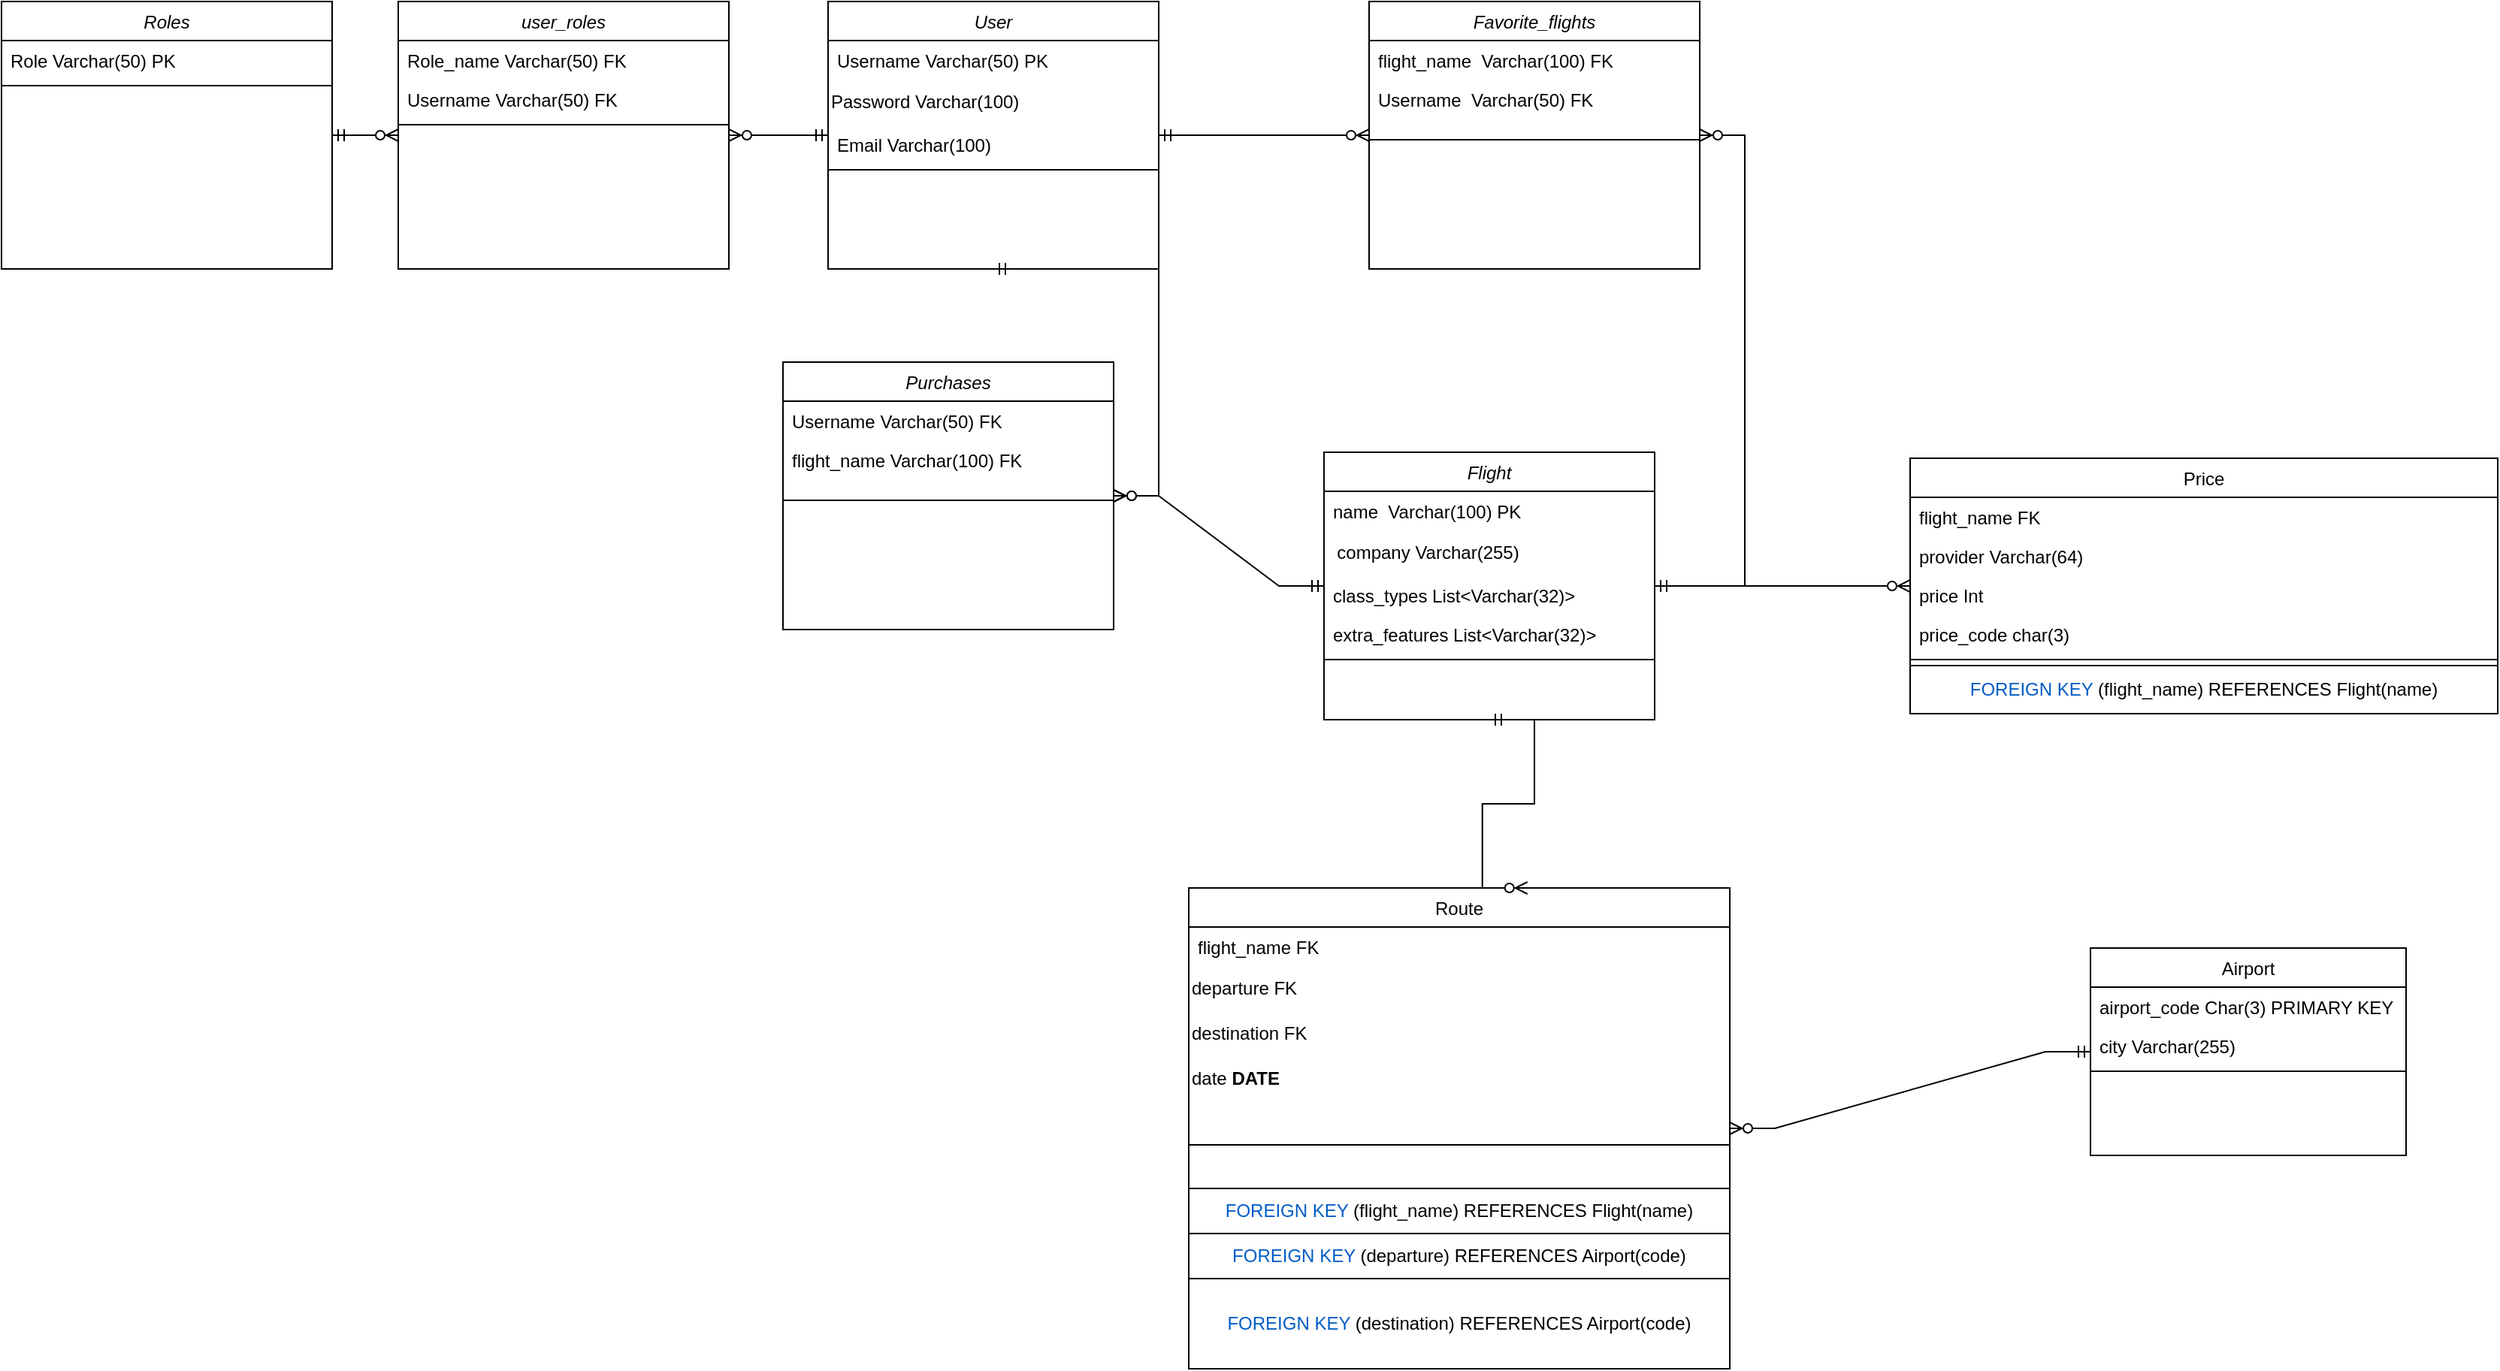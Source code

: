 <mxfile version="26.0.15">
  <diagram id="C5RBs43oDa-KdzZeNtuy" name="Page-1">
    <mxGraphModel dx="2074" dy="2275" grid="1" gridSize="10" guides="1" tooltips="1" connect="1" arrows="1" fold="1" page="1" pageScale="1" pageWidth="827" pageHeight="1169" math="0" shadow="0">
      <root>
        <mxCell id="WIyWlLk6GJQsqaUBKTNV-0" />
        <mxCell id="WIyWlLk6GJQsqaUBKTNV-1" parent="WIyWlLk6GJQsqaUBKTNV-0" />
        <mxCell id="zkfFHV4jXpPFQw0GAbJ--0" value="Flight" style="swimlane;fontStyle=2;align=center;verticalAlign=top;childLayout=stackLayout;horizontal=1;startSize=26;horizontalStack=0;resizeParent=1;resizeLast=0;collapsible=1;marginBottom=0;rounded=0;shadow=0;strokeWidth=1;" parent="WIyWlLk6GJQsqaUBKTNV-1" vertex="1">
          <mxGeometry x="1110" y="-100" width="220" height="178" as="geometry">
            <mxRectangle x="230" y="140" width="160" height="26" as="alternateBounds" />
          </mxGeometry>
        </mxCell>
        <mxCell id="zkfFHV4jXpPFQw0GAbJ--1" value="name  Varchar(100) PK" style="text;align=left;verticalAlign=top;spacingLeft=4;spacingRight=4;overflow=hidden;rotatable=0;points=[[0,0.5],[1,0.5]];portConstraint=eastwest;" parent="zkfFHV4jXpPFQw0GAbJ--0" vertex="1">
          <mxGeometry y="26" width="220" height="26" as="geometry" />
        </mxCell>
        <mxCell id="k1t60AvDYZuq9VgIOmOk-8" value="&amp;nbsp; company Varchar(255)" style="text;html=1;align=left;verticalAlign=middle;resizable=0;points=[];autosize=1;strokeColor=none;fillColor=none;" parent="zkfFHV4jXpPFQw0GAbJ--0" vertex="1">
          <mxGeometry y="52" width="220" height="30" as="geometry" />
        </mxCell>
        <mxCell id="zkfFHV4jXpPFQw0GAbJ--2" value="class_types List&lt;Varchar(32)&gt;" style="text;align=left;verticalAlign=top;spacingLeft=4;spacingRight=4;overflow=hidden;rotatable=0;points=[[0,0.5],[1,0.5]];portConstraint=eastwest;rounded=0;shadow=0;html=0;" parent="zkfFHV4jXpPFQw0GAbJ--0" vertex="1">
          <mxGeometry y="82" width="220" height="26" as="geometry" />
        </mxCell>
        <mxCell id="zkfFHV4jXpPFQw0GAbJ--3" value="extra_features List&lt;Varchar(32)&gt;" style="text;align=left;verticalAlign=top;spacingLeft=4;spacingRight=4;overflow=hidden;rotatable=0;points=[[0,0.5],[1,0.5]];portConstraint=eastwest;rounded=0;shadow=0;html=0;" parent="zkfFHV4jXpPFQw0GAbJ--0" vertex="1">
          <mxGeometry y="108" width="220" height="26" as="geometry" />
        </mxCell>
        <mxCell id="zkfFHV4jXpPFQw0GAbJ--4" value="" style="line;html=1;strokeWidth=1;align=left;verticalAlign=middle;spacingTop=-1;spacingLeft=3;spacingRight=3;rotatable=0;labelPosition=right;points=[];portConstraint=eastwest;" parent="zkfFHV4jXpPFQw0GAbJ--0" vertex="1">
          <mxGeometry y="134" width="220" height="8" as="geometry" />
        </mxCell>
        <mxCell id="zkfFHV4jXpPFQw0GAbJ--6" value="Airport" style="swimlane;fontStyle=0;align=center;verticalAlign=top;childLayout=stackLayout;horizontal=1;startSize=26;horizontalStack=0;resizeParent=1;resizeLast=0;collapsible=1;marginBottom=0;rounded=0;shadow=0;strokeWidth=1;" parent="WIyWlLk6GJQsqaUBKTNV-1" vertex="1">
          <mxGeometry x="1620" y="230" width="210" height="138" as="geometry">
            <mxRectangle x="130" y="380" width="160" height="26" as="alternateBounds" />
          </mxGeometry>
        </mxCell>
        <mxCell id="zkfFHV4jXpPFQw0GAbJ--7" value="airport_code Char(3) PRIMARY KEY" style="text;align=left;verticalAlign=top;spacingLeft=4;spacingRight=4;overflow=hidden;rotatable=0;points=[[0,0.5],[1,0.5]];portConstraint=eastwest;" parent="zkfFHV4jXpPFQw0GAbJ--6" vertex="1">
          <mxGeometry y="26" width="210" height="26" as="geometry" />
        </mxCell>
        <mxCell id="zkfFHV4jXpPFQw0GAbJ--8" value="city Varchar(255)" style="text;align=left;verticalAlign=top;spacingLeft=4;spacingRight=4;overflow=hidden;rotatable=0;points=[[0,0.5],[1,0.5]];portConstraint=eastwest;rounded=0;shadow=0;html=0;" parent="zkfFHV4jXpPFQw0GAbJ--6" vertex="1">
          <mxGeometry y="52" width="210" height="26" as="geometry" />
        </mxCell>
        <mxCell id="zkfFHV4jXpPFQw0GAbJ--9" value="" style="line;html=1;strokeWidth=1;align=left;verticalAlign=middle;spacingTop=-1;spacingLeft=3;spacingRight=3;rotatable=0;labelPosition=right;points=[];portConstraint=eastwest;" parent="zkfFHV4jXpPFQw0GAbJ--6" vertex="1">
          <mxGeometry y="78" width="210" height="8" as="geometry" />
        </mxCell>
        <mxCell id="zkfFHV4jXpPFQw0GAbJ--13" value="Route" style="swimlane;fontStyle=0;align=center;verticalAlign=top;childLayout=stackLayout;horizontal=1;startSize=26;horizontalStack=0;resizeParent=1;resizeLast=0;collapsible=1;marginBottom=0;rounded=0;shadow=0;strokeWidth=1;" parent="WIyWlLk6GJQsqaUBKTNV-1" vertex="1">
          <mxGeometry x="1020" y="190" width="360" height="320" as="geometry">
            <mxRectangle x="340" y="380" width="170" height="26" as="alternateBounds" />
          </mxGeometry>
        </mxCell>
        <mxCell id="zkfFHV4jXpPFQw0GAbJ--14" value="flight_name FK" style="text;align=left;verticalAlign=top;spacingLeft=4;spacingRight=4;overflow=hidden;rotatable=0;points=[[0,0.5],[1,0.5]];portConstraint=eastwest;" parent="zkfFHV4jXpPFQw0GAbJ--13" vertex="1">
          <mxGeometry y="26" width="360" height="26" as="geometry" />
        </mxCell>
        <mxCell id="k1t60AvDYZuq9VgIOmOk-4" value="departure FK" style="text;html=1;align=left;verticalAlign=middle;resizable=0;points=[];autosize=1;strokeColor=none;fillColor=none;" parent="zkfFHV4jXpPFQw0GAbJ--13" vertex="1">
          <mxGeometry y="52" width="360" height="30" as="geometry" />
        </mxCell>
        <mxCell id="k1t60AvDYZuq9VgIOmOk-5" value="destination FK" style="text;html=1;align=left;verticalAlign=middle;resizable=0;points=[];autosize=1;strokeColor=none;fillColor=none;" parent="zkfFHV4jXpPFQw0GAbJ--13" vertex="1">
          <mxGeometry y="82" width="360" height="30" as="geometry" />
        </mxCell>
        <mxCell id="k1t60AvDYZuq9VgIOmOk-7" value="date&amp;nbsp;&lt;strong&gt;DATE&lt;/strong&gt;" style="text;html=1;align=left;verticalAlign=middle;resizable=0;points=[];autosize=1;strokeColor=none;fillColor=none;" parent="zkfFHV4jXpPFQw0GAbJ--13" vertex="1">
          <mxGeometry y="112" width="360" height="30" as="geometry" />
        </mxCell>
        <mxCell id="zkfFHV4jXpPFQw0GAbJ--15" value="" style="line;html=1;strokeWidth=1;align=left;verticalAlign=middle;spacingTop=-1;spacingLeft=3;spacingRight=3;rotatable=0;labelPosition=right;points=[];portConstraint=eastwest;" parent="zkfFHV4jXpPFQw0GAbJ--13" vertex="1">
          <mxGeometry y="142" width="360" height="58" as="geometry" />
        </mxCell>
        <mxCell id="4WXif6-VD8cvvsOOWggt-1" value="&lt;div&gt;&lt;span data-darkreader-inline-color=&quot;&quot; style=&quot;color: black; --darkreader-inline-color: var(--darkreader-text-000000, #e8e6e3);&quot; class=&quot;sqlcolor&quot;&gt;&lt;span data-darkreader-inline-color=&quot;&quot; style=&quot;color: rgb(0, 92, 197); --darkreader-inline-color: var(--darkreader-text-005cc5, #56b1ff);&quot; class=&quot;sqlkeywordcolor&quot;&gt;FOREIGN&lt;/span&gt; &lt;span data-darkreader-inline-color=&quot;&quot; style=&quot;color: rgb(0, 92, 197); --darkreader-inline-color: var(--darkreader-text-005cc5, #56b1ff);&quot; class=&quot;sqlkeywordcolor&quot;&gt;KEY&lt;/span&gt; (flight_name) REFERENCES Flight(name)&lt;/span&gt;&lt;/div&gt;" style="whiteSpace=wrap;html=1;" vertex="1" parent="zkfFHV4jXpPFQw0GAbJ--13">
          <mxGeometry y="200" width="360" height="30" as="geometry" />
        </mxCell>
        <mxCell id="4WXif6-VD8cvvsOOWggt-3" value="&lt;span data-darkreader-inline-color=&quot;&quot; style=&quot;color: black; --darkreader-inline-color: var(--darkreader-text-000000, #e8e6e3);&quot; class=&quot;sqlcolor&quot;&gt;&lt;span data-darkreader-inline-color=&quot;&quot; style=&quot;color: rgb(0, 92, 197); --darkreader-inline-color: var(--darkreader-text-005cc5, #56b1ff);&quot; class=&quot;sqlkeywordcolor&quot;&gt;FOREIGN&lt;/span&gt; &lt;span data-darkreader-inline-color=&quot;&quot; style=&quot;color: rgb(0, 92, 197); --darkreader-inline-color: var(--darkreader-text-005cc5, #56b1ff);&quot; class=&quot;sqlkeywordcolor&quot;&gt;KEY&lt;/span&gt; (departure) REFERENCES Airport(code)&lt;/span&gt;" style="whiteSpace=wrap;html=1;" vertex="1" parent="zkfFHV4jXpPFQw0GAbJ--13">
          <mxGeometry y="230" width="360" height="30" as="geometry" />
        </mxCell>
        <mxCell id="4WXif6-VD8cvvsOOWggt-5" value="&lt;span data-darkreader-inline-color=&quot;&quot; style=&quot;color: black; --darkreader-inline-color: var(--darkreader-text-000000, #e8e6e3);&quot; class=&quot;sqlcolor&quot;&gt;&lt;span data-darkreader-inline-color=&quot;&quot; style=&quot;color: rgb(0, 92, 197); --darkreader-inline-color: var(--darkreader-text-005cc5, #56b1ff);&quot; class=&quot;sqlkeywordcolor&quot;&gt;FOREIGN&lt;/span&gt; &lt;span data-darkreader-inline-color=&quot;&quot; style=&quot;color: rgb(0, 92, 197); --darkreader-inline-color: var(--darkreader-text-005cc5, #56b1ff);&quot; class=&quot;sqlkeywordcolor&quot;&gt;KEY&lt;/span&gt; (destination) REFERENCES Airport(code)&lt;/span&gt;" style="whiteSpace=wrap;html=1;" vertex="1" parent="zkfFHV4jXpPFQw0GAbJ--13">
          <mxGeometry y="260" width="360" height="60" as="geometry" />
        </mxCell>
        <mxCell id="zkfFHV4jXpPFQw0GAbJ--17" value="Price" style="swimlane;fontStyle=0;align=center;verticalAlign=top;childLayout=stackLayout;horizontal=1;startSize=26;horizontalStack=0;resizeParent=1;resizeLast=0;collapsible=1;marginBottom=0;rounded=0;shadow=0;strokeWidth=1;" parent="WIyWlLk6GJQsqaUBKTNV-1" vertex="1">
          <mxGeometry x="1500" y="-96" width="391" height="170" as="geometry">
            <mxRectangle x="550" y="140" width="160" height="26" as="alternateBounds" />
          </mxGeometry>
        </mxCell>
        <mxCell id="zkfFHV4jXpPFQw0GAbJ--18" value="flight_name FK" style="text;align=left;verticalAlign=top;spacingLeft=4;spacingRight=4;overflow=hidden;rotatable=0;points=[[0,0.5],[1,0.5]];portConstraint=eastwest;" parent="zkfFHV4jXpPFQw0GAbJ--17" vertex="1">
          <mxGeometry y="26" width="391" height="26" as="geometry" />
        </mxCell>
        <mxCell id="zkfFHV4jXpPFQw0GAbJ--19" value="provider Varchar(64)" style="text;align=left;verticalAlign=top;spacingLeft=4;spacingRight=4;overflow=hidden;rotatable=0;points=[[0,0.5],[1,0.5]];portConstraint=eastwest;rounded=0;shadow=0;html=0;" parent="zkfFHV4jXpPFQw0GAbJ--17" vertex="1">
          <mxGeometry y="52" width="391" height="26" as="geometry" />
        </mxCell>
        <mxCell id="zkfFHV4jXpPFQw0GAbJ--20" value="price Int" style="text;align=left;verticalAlign=top;spacingLeft=4;spacingRight=4;overflow=hidden;rotatable=0;points=[[0,0.5],[1,0.5]];portConstraint=eastwest;rounded=0;shadow=0;html=0;" parent="zkfFHV4jXpPFQw0GAbJ--17" vertex="1">
          <mxGeometry y="78" width="391" height="26" as="geometry" />
        </mxCell>
        <mxCell id="zkfFHV4jXpPFQw0GAbJ--22" value="price_code char(3) " style="text;align=left;verticalAlign=top;spacingLeft=4;spacingRight=4;overflow=hidden;rotatable=0;points=[[0,0.5],[1,0.5]];portConstraint=eastwest;rounded=0;shadow=0;html=0;" parent="zkfFHV4jXpPFQw0GAbJ--17" vertex="1">
          <mxGeometry y="104" width="391" height="26" as="geometry" />
        </mxCell>
        <mxCell id="zkfFHV4jXpPFQw0GAbJ--23" value="" style="line;html=1;strokeWidth=1;align=left;verticalAlign=middle;spacingTop=-1;spacingLeft=3;spacingRight=3;rotatable=0;labelPosition=right;points=[];portConstraint=eastwest;" parent="zkfFHV4jXpPFQw0GAbJ--17" vertex="1">
          <mxGeometry y="130" width="391" height="8" as="geometry" />
        </mxCell>
        <mxCell id="4WXif6-VD8cvvsOOWggt-0" value="&lt;span data-darkreader-inline-color=&quot;&quot; style=&quot;color: black; --darkreader-inline-color: var(--darkreader-text-000000, #e8e6e3);&quot; class=&quot;sqlcolor&quot;&gt;&lt;span data-darkreader-inline-color=&quot;&quot; style=&quot;color: rgb(0, 92, 197); --darkreader-inline-color: var(--darkreader-text-005cc5, #56b1ff);&quot; class=&quot;sqlkeywordcolor&quot;&gt;FOREIGN&lt;/span&gt; &lt;span data-darkreader-inline-color=&quot;&quot; style=&quot;color: rgb(0, 92, 197); --darkreader-inline-color: var(--darkreader-text-005cc5, #56b1ff);&quot; class=&quot;sqlkeywordcolor&quot;&gt;KEY&lt;/span&gt; (flight_name) REFERENCES Flight(name)&lt;/span&gt;" style="whiteSpace=wrap;html=1;" vertex="1" parent="zkfFHV4jXpPFQw0GAbJ--17">
          <mxGeometry y="138" width="391" height="32" as="geometry" />
        </mxCell>
        <mxCell id="4WXif6-VD8cvvsOOWggt-6" value="" style="edgeStyle=entityRelationEdgeStyle;fontSize=12;html=1;endArrow=ERzeroToMany;startArrow=ERmandOne;rounded=0;" edge="1" parent="WIyWlLk6GJQsqaUBKTNV-1" source="zkfFHV4jXpPFQw0GAbJ--6" target="zkfFHV4jXpPFQw0GAbJ--13">
          <mxGeometry width="100" height="100" relative="1" as="geometry">
            <mxPoint x="1190" y="390" as="sourcePoint" />
            <mxPoint x="1290" y="290" as="targetPoint" />
          </mxGeometry>
        </mxCell>
        <mxCell id="4WXif6-VD8cvvsOOWggt-7" value="" style="edgeStyle=entityRelationEdgeStyle;fontSize=12;html=1;endArrow=ERzeroToMany;startArrow=ERmandOne;rounded=0;" edge="1" parent="WIyWlLk6GJQsqaUBKTNV-1" source="zkfFHV4jXpPFQw0GAbJ--0" target="zkfFHV4jXpPFQw0GAbJ--17">
          <mxGeometry width="100" height="100" relative="1" as="geometry">
            <mxPoint x="1220" y="84.66" as="sourcePoint" />
            <mxPoint x="1355" y="84.66" as="targetPoint" />
          </mxGeometry>
        </mxCell>
        <mxCell id="4WXif6-VD8cvvsOOWggt-8" value="" style="edgeStyle=entityRelationEdgeStyle;fontSize=12;html=1;endArrow=ERzeroToMany;startArrow=ERmandOne;rounded=0;entryX=0.626;entryY=0;entryDx=0;entryDy=0;entryPerimeter=0;exitX=0.5;exitY=1;exitDx=0;exitDy=0;" edge="1" parent="WIyWlLk6GJQsqaUBKTNV-1" source="zkfFHV4jXpPFQw0GAbJ--0" target="zkfFHV4jXpPFQw0GAbJ--13">
          <mxGeometry width="100" height="100" relative="1" as="geometry">
            <mxPoint x="1210" y="80" as="sourcePoint" />
            <mxPoint x="1492.64" y="493.66" as="targetPoint" />
          </mxGeometry>
        </mxCell>
        <mxCell id="4WXif6-VD8cvvsOOWggt-9" value="Roles" style="swimlane;fontStyle=2;align=center;verticalAlign=top;childLayout=stackLayout;horizontal=1;startSize=26;horizontalStack=0;resizeParent=1;resizeLast=0;collapsible=1;marginBottom=0;rounded=0;shadow=0;strokeWidth=1;" vertex="1" parent="WIyWlLk6GJQsqaUBKTNV-1">
          <mxGeometry x="230" y="-400" width="220" height="178" as="geometry">
            <mxRectangle x="230" y="140" width="160" height="26" as="alternateBounds" />
          </mxGeometry>
        </mxCell>
        <mxCell id="4WXif6-VD8cvvsOOWggt-10" value="Role Varchar(50) PK" style="text;align=left;verticalAlign=top;spacingLeft=4;spacingRight=4;overflow=hidden;rotatable=0;points=[[0,0.5],[1,0.5]];portConstraint=eastwest;" vertex="1" parent="4WXif6-VD8cvvsOOWggt-9">
          <mxGeometry y="26" width="220" height="26" as="geometry" />
        </mxCell>
        <mxCell id="4WXif6-VD8cvvsOOWggt-11" value="" style="line;html=1;strokeWidth=1;align=left;verticalAlign=middle;spacingTop=-1;spacingLeft=3;spacingRight=3;rotatable=0;labelPosition=right;points=[];portConstraint=eastwest;" vertex="1" parent="4WXif6-VD8cvvsOOWggt-9">
          <mxGeometry y="52" width="220" height="8" as="geometry" />
        </mxCell>
        <mxCell id="4WXif6-VD8cvvsOOWggt-12" value="User" style="swimlane;fontStyle=2;align=center;verticalAlign=top;childLayout=stackLayout;horizontal=1;startSize=26;horizontalStack=0;resizeParent=1;resizeLast=0;collapsible=1;marginBottom=0;rounded=0;shadow=0;strokeWidth=1;" vertex="1" parent="WIyWlLk6GJQsqaUBKTNV-1">
          <mxGeometry x="780" y="-400" width="220" height="178" as="geometry">
            <mxRectangle x="230" y="140" width="160" height="26" as="alternateBounds" />
          </mxGeometry>
        </mxCell>
        <mxCell id="4WXif6-VD8cvvsOOWggt-13" value="Username Varchar(50) PK" style="text;align=left;verticalAlign=top;spacingLeft=4;spacingRight=4;overflow=hidden;rotatable=0;points=[[0,0.5],[1,0.5]];portConstraint=eastwest;" vertex="1" parent="4WXif6-VD8cvvsOOWggt-12">
          <mxGeometry y="26" width="220" height="26" as="geometry" />
        </mxCell>
        <mxCell id="4WXif6-VD8cvvsOOWggt-14" value="Password Varchar(100)" style="text;html=1;align=left;verticalAlign=middle;resizable=0;points=[];autosize=1;strokeColor=none;fillColor=none;" vertex="1" parent="4WXif6-VD8cvvsOOWggt-12">
          <mxGeometry y="52" width="220" height="30" as="geometry" />
        </mxCell>
        <mxCell id="4WXif6-VD8cvvsOOWggt-15" value="Email Varchar(100)" style="text;align=left;verticalAlign=top;spacingLeft=4;spacingRight=4;overflow=hidden;rotatable=0;points=[[0,0.5],[1,0.5]];portConstraint=eastwest;rounded=0;shadow=0;html=0;" vertex="1" parent="4WXif6-VD8cvvsOOWggt-12">
          <mxGeometry y="82" width="220" height="26" as="geometry" />
        </mxCell>
        <mxCell id="4WXif6-VD8cvvsOOWggt-16" value="" style="line;html=1;strokeWidth=1;align=left;verticalAlign=middle;spacingTop=-1;spacingLeft=3;spacingRight=3;rotatable=0;labelPosition=right;points=[];portConstraint=eastwest;" vertex="1" parent="4WXif6-VD8cvvsOOWggt-12">
          <mxGeometry y="108" width="220" height="8" as="geometry" />
        </mxCell>
        <mxCell id="4WXif6-VD8cvvsOOWggt-17" value="Favorite_flights" style="swimlane;fontStyle=2;align=center;verticalAlign=top;childLayout=stackLayout;horizontal=1;startSize=26;horizontalStack=0;resizeParent=1;resizeLast=0;collapsible=1;marginBottom=0;rounded=0;shadow=0;strokeWidth=1;" vertex="1" parent="WIyWlLk6GJQsqaUBKTNV-1">
          <mxGeometry x="1140" y="-400" width="220" height="178" as="geometry">
            <mxRectangle x="230" y="140" width="160" height="26" as="alternateBounds" />
          </mxGeometry>
        </mxCell>
        <mxCell id="4WXif6-VD8cvvsOOWggt-18" value="flight_name  Varchar(100) FK" style="text;align=left;verticalAlign=top;spacingLeft=4;spacingRight=4;overflow=hidden;rotatable=0;points=[[0,0.5],[1,0.5]];portConstraint=eastwest;" vertex="1" parent="4WXif6-VD8cvvsOOWggt-17">
          <mxGeometry y="26" width="220" height="26" as="geometry" />
        </mxCell>
        <mxCell id="4WXif6-VD8cvvsOOWggt-19" value="Username  Varchar(50) FK" style="text;align=left;verticalAlign=top;spacingLeft=4;spacingRight=4;overflow=hidden;rotatable=0;points=[[0,0.5],[1,0.5]];portConstraint=eastwest;" vertex="1" parent="4WXif6-VD8cvvsOOWggt-17">
          <mxGeometry y="52" width="220" height="26" as="geometry" />
        </mxCell>
        <mxCell id="4WXif6-VD8cvvsOOWggt-20" value="" style="line;html=1;strokeWidth=1;align=left;verticalAlign=middle;spacingTop=-1;spacingLeft=3;spacingRight=3;rotatable=0;labelPosition=right;points=[];portConstraint=eastwest;" vertex="1" parent="4WXif6-VD8cvvsOOWggt-17">
          <mxGeometry y="78" width="220" height="28" as="geometry" />
        </mxCell>
        <mxCell id="4WXif6-VD8cvvsOOWggt-21" value="user_roles" style="swimlane;fontStyle=2;align=center;verticalAlign=top;childLayout=stackLayout;horizontal=1;startSize=26;horizontalStack=0;resizeParent=1;resizeLast=0;collapsible=1;marginBottom=0;rounded=0;shadow=0;strokeWidth=1;" vertex="1" parent="WIyWlLk6GJQsqaUBKTNV-1">
          <mxGeometry x="494" y="-400" width="220" height="178" as="geometry">
            <mxRectangle x="230" y="140" width="160" height="26" as="alternateBounds" />
          </mxGeometry>
        </mxCell>
        <mxCell id="4WXif6-VD8cvvsOOWggt-22" value="Role_name Varchar(50) FK" style="text;align=left;verticalAlign=top;spacingLeft=4;spacingRight=4;overflow=hidden;rotatable=0;points=[[0,0.5],[1,0.5]];portConstraint=eastwest;" vertex="1" parent="4WXif6-VD8cvvsOOWggt-21">
          <mxGeometry y="26" width="220" height="26" as="geometry" />
        </mxCell>
        <mxCell id="4WXif6-VD8cvvsOOWggt-23" value="Username Varchar(50) FK" style="text;align=left;verticalAlign=top;spacingLeft=4;spacingRight=4;overflow=hidden;rotatable=0;points=[[0,0.5],[1,0.5]];portConstraint=eastwest;" vertex="1" parent="4WXif6-VD8cvvsOOWggt-21">
          <mxGeometry y="52" width="220" height="26" as="geometry" />
        </mxCell>
        <mxCell id="4WXif6-VD8cvvsOOWggt-24" value="" style="line;html=1;strokeWidth=1;align=left;verticalAlign=middle;spacingTop=-1;spacingLeft=3;spacingRight=3;rotatable=0;labelPosition=right;points=[];portConstraint=eastwest;" vertex="1" parent="4WXif6-VD8cvvsOOWggt-21">
          <mxGeometry y="78" width="220" height="8" as="geometry" />
        </mxCell>
        <mxCell id="4WXif6-VD8cvvsOOWggt-25" value="Purchases" style="swimlane;fontStyle=2;align=center;verticalAlign=top;childLayout=stackLayout;horizontal=1;startSize=26;horizontalStack=0;resizeParent=1;resizeLast=0;collapsible=1;marginBottom=0;rounded=0;shadow=0;strokeWidth=1;" vertex="1" parent="WIyWlLk6GJQsqaUBKTNV-1">
          <mxGeometry x="750" y="-160" width="220" height="178" as="geometry">
            <mxRectangle x="230" y="140" width="160" height="26" as="alternateBounds" />
          </mxGeometry>
        </mxCell>
        <mxCell id="4WXif6-VD8cvvsOOWggt-26" value="Username Varchar(50) FK" style="text;align=left;verticalAlign=top;spacingLeft=4;spacingRight=4;overflow=hidden;rotatable=0;points=[[0,0.5],[1,0.5]];portConstraint=eastwest;" vertex="1" parent="4WXif6-VD8cvvsOOWggt-25">
          <mxGeometry y="26" width="220" height="26" as="geometry" />
        </mxCell>
        <mxCell id="4WXif6-VD8cvvsOOWggt-27" value="flight_name Varchar(100) FK" style="text;align=left;verticalAlign=top;spacingLeft=4;spacingRight=4;overflow=hidden;rotatable=0;points=[[0,0.5],[1,0.5]];portConstraint=eastwest;" vertex="1" parent="4WXif6-VD8cvvsOOWggt-25">
          <mxGeometry y="52" width="220" height="26" as="geometry" />
        </mxCell>
        <mxCell id="4WXif6-VD8cvvsOOWggt-28" value="" style="line;html=1;strokeWidth=1;align=left;verticalAlign=middle;spacingTop=-1;spacingLeft=3;spacingRight=3;rotatable=0;labelPosition=right;points=[];portConstraint=eastwest;" vertex="1" parent="4WXif6-VD8cvvsOOWggt-25">
          <mxGeometry y="78" width="220" height="28" as="geometry" />
        </mxCell>
        <mxCell id="4WXif6-VD8cvvsOOWggt-29" value="" style="edgeStyle=entityRelationEdgeStyle;fontSize=12;html=1;endArrow=ERzeroToMany;startArrow=ERmandOne;rounded=0;" edge="1" parent="WIyWlLk6GJQsqaUBKTNV-1" source="4WXif6-VD8cvvsOOWggt-9" target="4WXif6-VD8cvvsOOWggt-21">
          <mxGeometry width="100" height="100" relative="1" as="geometry">
            <mxPoint x="320" y="-236" as="sourcePoint" />
            <mxPoint x="450" y="-240" as="targetPoint" />
          </mxGeometry>
        </mxCell>
        <mxCell id="4WXif6-VD8cvvsOOWggt-30" value="" style="edgeStyle=entityRelationEdgeStyle;fontSize=12;html=1;endArrow=ERzeroToMany;startArrow=ERmandOne;rounded=0;" edge="1" parent="WIyWlLk6GJQsqaUBKTNV-1" source="4WXif6-VD8cvvsOOWggt-12" target="4WXif6-VD8cvvsOOWggt-21">
          <mxGeometry width="100" height="100" relative="1" as="geometry">
            <mxPoint x="610" y="-140" as="sourcePoint" />
            <mxPoint x="740" y="-100" as="targetPoint" />
          </mxGeometry>
        </mxCell>
        <mxCell id="4WXif6-VD8cvvsOOWggt-31" value="" style="edgeStyle=entityRelationEdgeStyle;fontSize=12;html=1;endArrow=ERzeroToMany;startArrow=ERmandOne;rounded=0;" edge="1" parent="WIyWlLk6GJQsqaUBKTNV-1" source="4WXif6-VD8cvvsOOWggt-12" target="4WXif6-VD8cvvsOOWggt-17">
          <mxGeometry width="100" height="100" relative="1" as="geometry">
            <mxPoint x="860" y="-150" as="sourcePoint" />
            <mxPoint x="990" y="-110" as="targetPoint" />
          </mxGeometry>
        </mxCell>
        <mxCell id="4WXif6-VD8cvvsOOWggt-32" value="" style="edgeStyle=entityRelationEdgeStyle;fontSize=12;html=1;endArrow=ERzeroToMany;startArrow=ERmandOne;rounded=0;exitX=0.5;exitY=1;exitDx=0;exitDy=0;" edge="1" parent="WIyWlLk6GJQsqaUBKTNV-1" source="4WXif6-VD8cvvsOOWggt-12" target="4WXif6-VD8cvvsOOWggt-25">
          <mxGeometry width="100" height="100" relative="1" as="geometry">
            <mxPoint x="840" y="-210" as="sourcePoint" />
            <mxPoint x="905" y="-130" as="targetPoint" />
          </mxGeometry>
        </mxCell>
        <mxCell id="4WXif6-VD8cvvsOOWggt-39" value="" style="edgeStyle=entityRelationEdgeStyle;fontSize=12;html=1;endArrow=ERzeroToMany;startArrow=ERmandOne;rounded=0;" edge="1" parent="WIyWlLk6GJQsqaUBKTNV-1" source="zkfFHV4jXpPFQw0GAbJ--0" target="4WXif6-VD8cvvsOOWggt-25">
          <mxGeometry width="100" height="100" relative="1" as="geometry">
            <mxPoint x="439" y="-50" as="sourcePoint" />
            <mxPoint x="609" y="-46" as="targetPoint" />
          </mxGeometry>
        </mxCell>
        <mxCell id="4WXif6-VD8cvvsOOWggt-40" value="" style="edgeStyle=entityRelationEdgeStyle;fontSize=12;html=1;endArrow=ERzeroToMany;startArrow=ERmandOne;rounded=0;" edge="1" parent="WIyWlLk6GJQsqaUBKTNV-1" source="zkfFHV4jXpPFQw0GAbJ--0" target="4WXif6-VD8cvvsOOWggt-17">
          <mxGeometry width="100" height="100" relative="1" as="geometry">
            <mxPoint x="1080" y="-110" as="sourcePoint" />
            <mxPoint x="1250" y="-106" as="targetPoint" />
          </mxGeometry>
        </mxCell>
      </root>
    </mxGraphModel>
  </diagram>
</mxfile>
